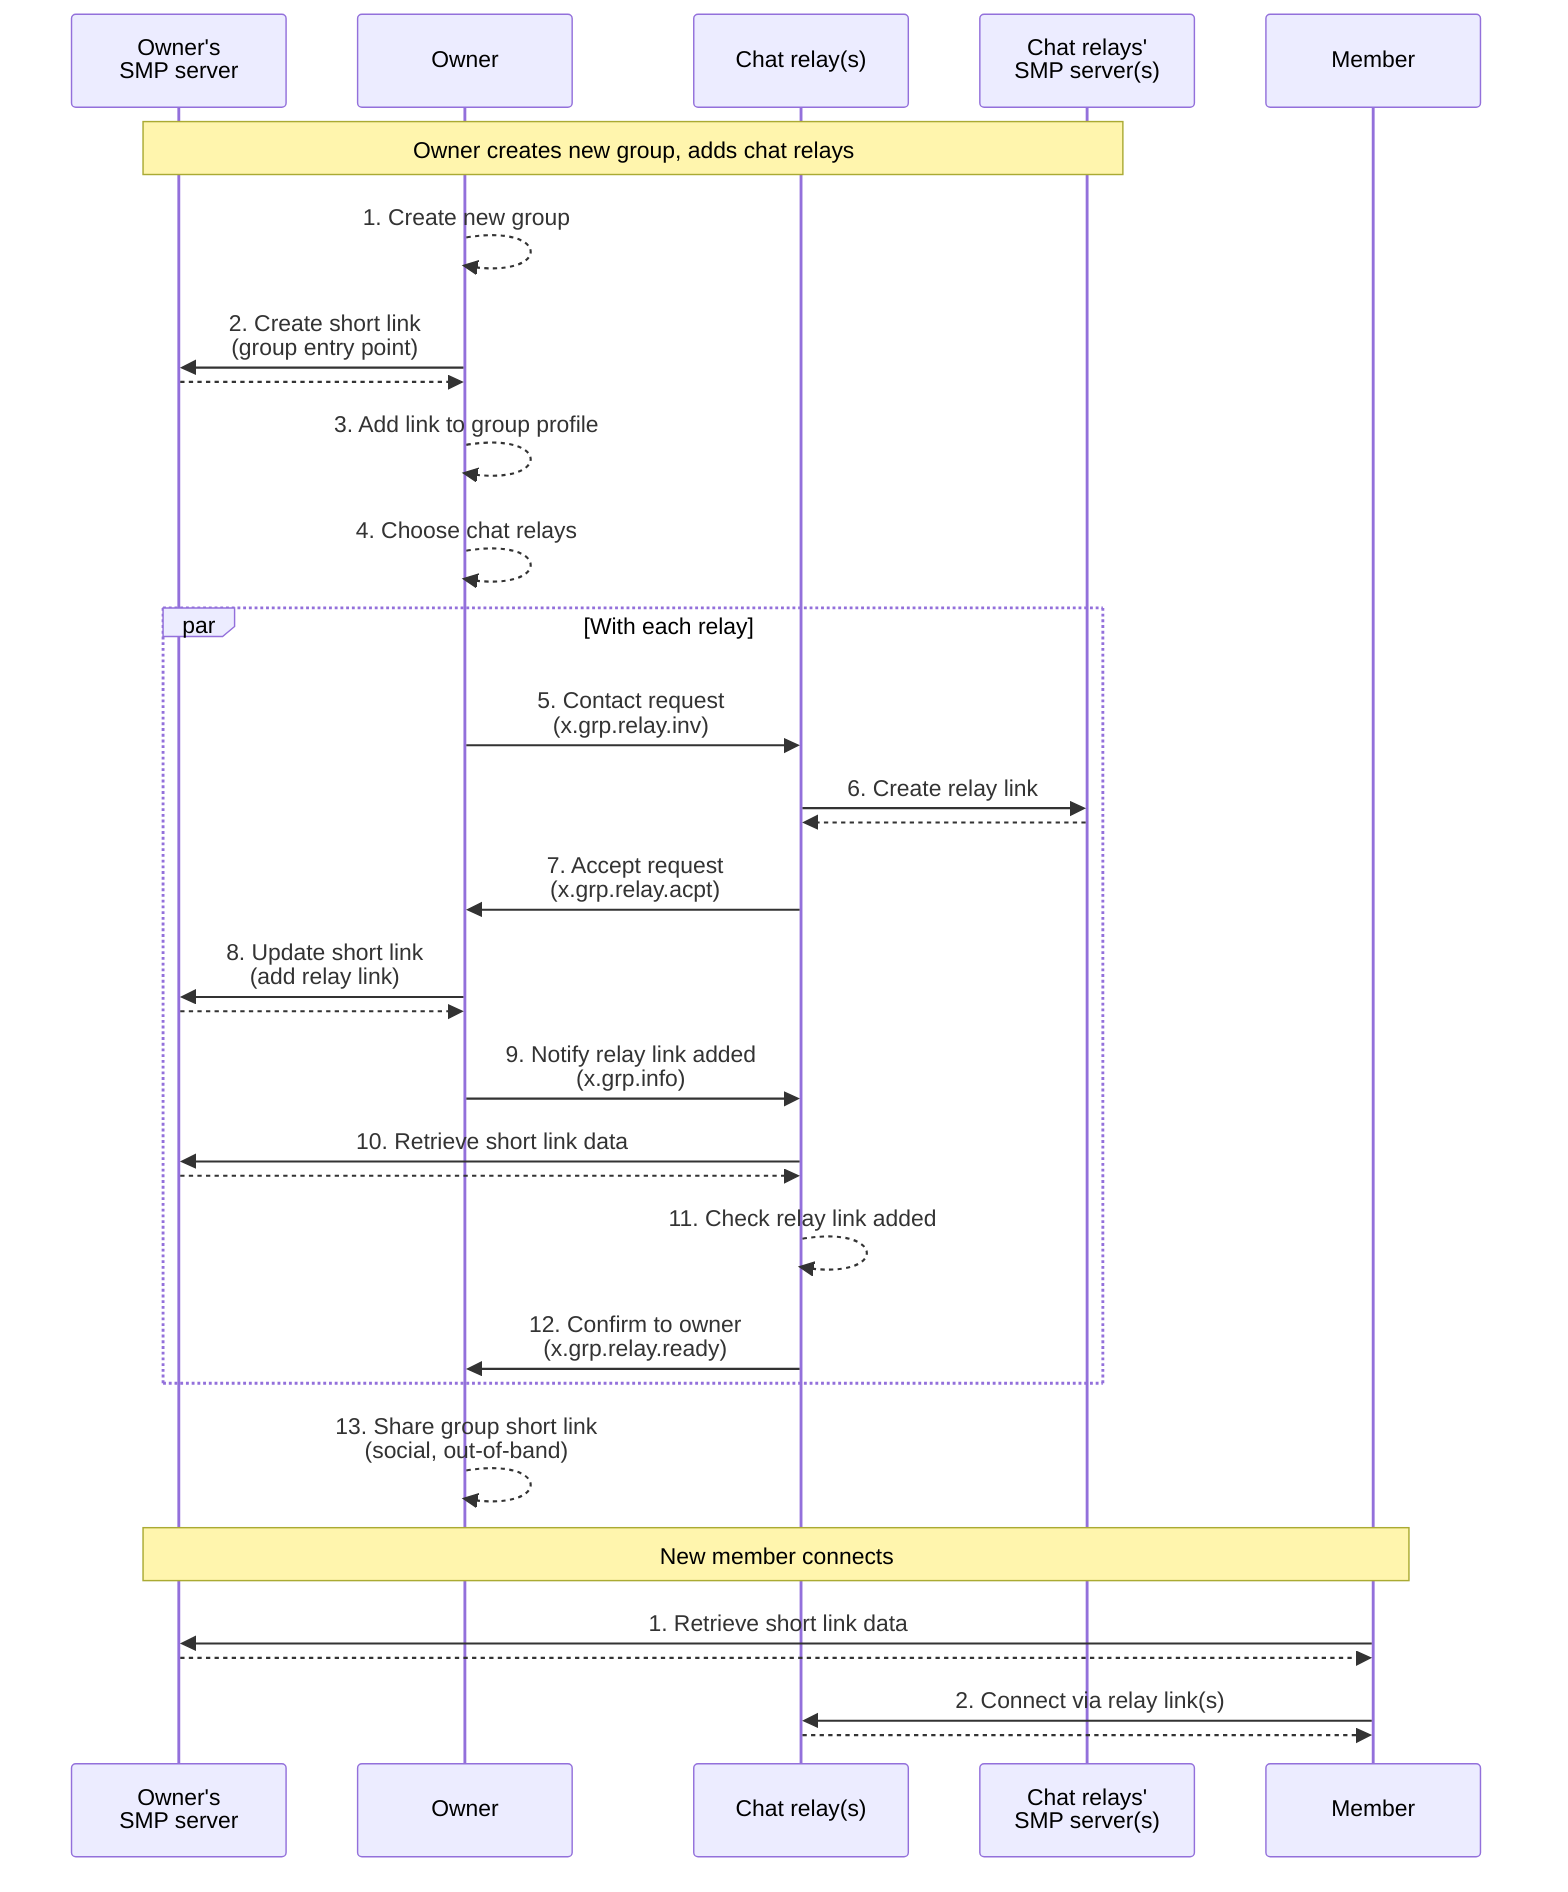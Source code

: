 sequenceDiagram
  participant OSMP as Owner's<br>SMP server
  participant O as Owner
  participant R as Chat relay(s)
  participant RSMP as Chat relays'<br>SMP server(s)
  participant M as Member

note over OSMP, RSMP: Owner creates new group, adds chat relays

O -->> O: 1. Create new group
O ->> OSMP: 2. Create short link<br>(group entry point)
OSMP -->> O:
O -->> O: 3. Add link to group profile
O -->> O: 4. Choose chat relays
par With each relay
    O ->> R: 5. Contact request<br>(x.grp.relay.inv)
    R ->> RSMP: 6. Create relay link
    RSMP -->> R:
    R ->> O: 7. Accept request<br>(x.grp.relay.acpt)
    O ->> OSMP: 8. Update short link<br>(add relay link)
    OSMP -->> O:
    O ->> R: 9. Notify relay link added<br>(x.grp.info)
    R ->> OSMP: 10. Retrieve short link data
    OSMP -->> R:
    R -->> R: 11. Check relay link added
    R ->> O: 12. Confirm to owner<br>(x.grp.relay.ready)
end
O -->> O: 13. Share group short link<br>(social, out-of-band)

note over OSMP, M: New member connects

M ->> OSMP: 1. Retrieve short link data
OSMP -->> M:
M ->> R: 2. Connect via relay link(s)
R -->> M: